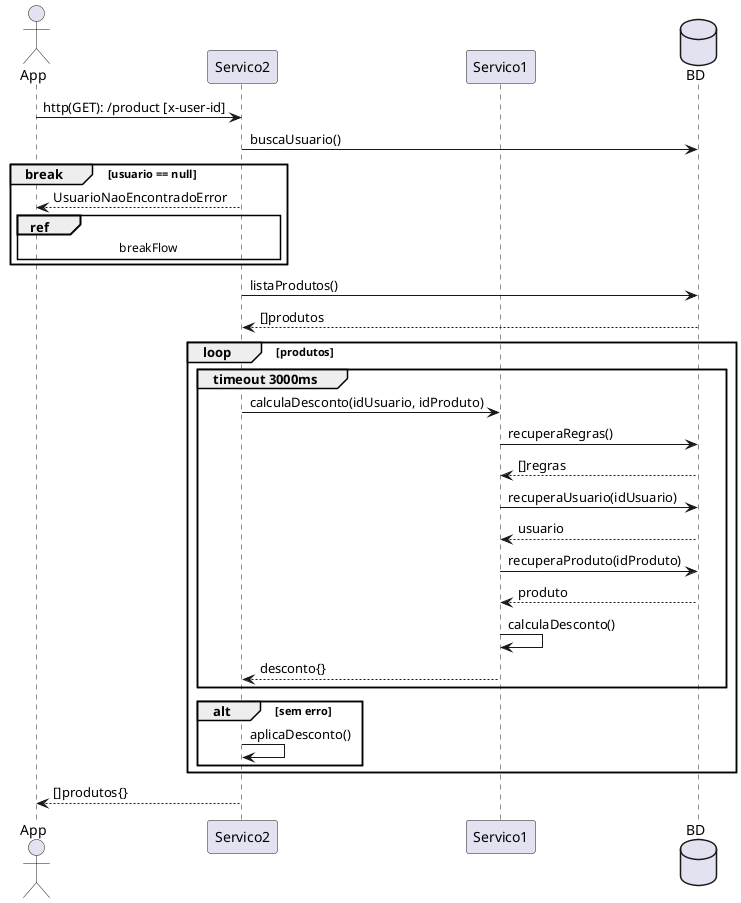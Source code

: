 @startuml
    actor App as app
    participant Servico2 as ds2
    participant Servico1 as ds1
    database BD as bd

    app -> ds2: http(GET): /product [x-user-id]
        ds2 -> bd: buscaUsuario()
        break usuario == null
            ds2 --> app: UsuarioNaoEncontradoError
            ref over app, ds2: breakFlow
        end
        ds2 -> bd: listaProdutos()
        bd --> ds2: []produtos
        loop produtos
            group timeout 3000ms
                ds2 -> ds1: calculaDesconto(idUsuario, idProduto)

                ds1 -> bd: recuperaRegras()
                bd --> ds1: []regras

                ds1 -> bd: recuperaUsuario(idUsuario)
                bd --> ds1: usuario

                ds1 -> bd: recuperaProduto(idProduto)
                bd --> ds1: produto

                ds1 -> ds1: calculaDesconto()

                ds1 --> ds2: desconto{}
            end
            alt sem erro 
                ds2->ds2: aplicaDesconto()
            end
        end
    ds2 --> app: []produtos{}
@enduml

